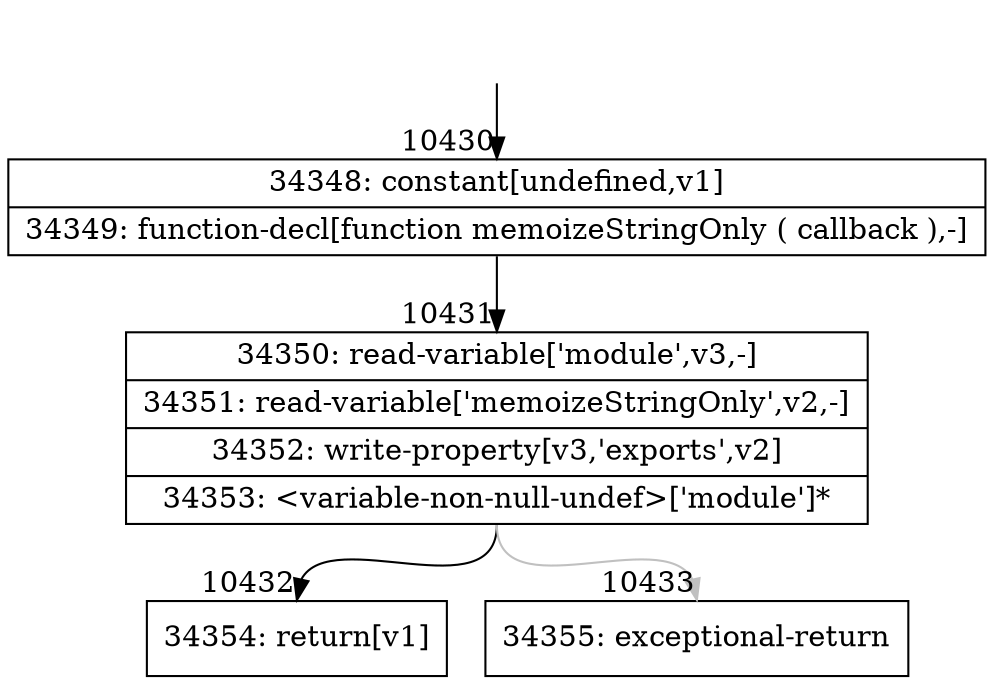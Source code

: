 digraph {
rankdir="TD"
BB_entry786[shape=none,label=""];
BB_entry786 -> BB10430 [tailport=s, headport=n, headlabel="    10430"]
BB10430 [shape=record label="{34348: constant[undefined,v1]|34349: function-decl[function memoizeStringOnly ( callback ),-]}" ] 
BB10430 -> BB10431 [tailport=s, headport=n, headlabel="      10431"]
BB10431 [shape=record label="{34350: read-variable['module',v3,-]|34351: read-variable['memoizeStringOnly',v2,-]|34352: write-property[v3,'exports',v2]|34353: \<variable-non-null-undef\>['module']*}" ] 
BB10431 -> BB10432 [tailport=s, headport=n, headlabel="      10432"]
BB10431 -> BB10433 [tailport=s, headport=n, color=gray, headlabel="      10433"]
BB10432 [shape=record label="{34354: return[v1]}" ] 
BB10433 [shape=record label="{34355: exceptional-return}" ] 
//#$~ 18778
}
